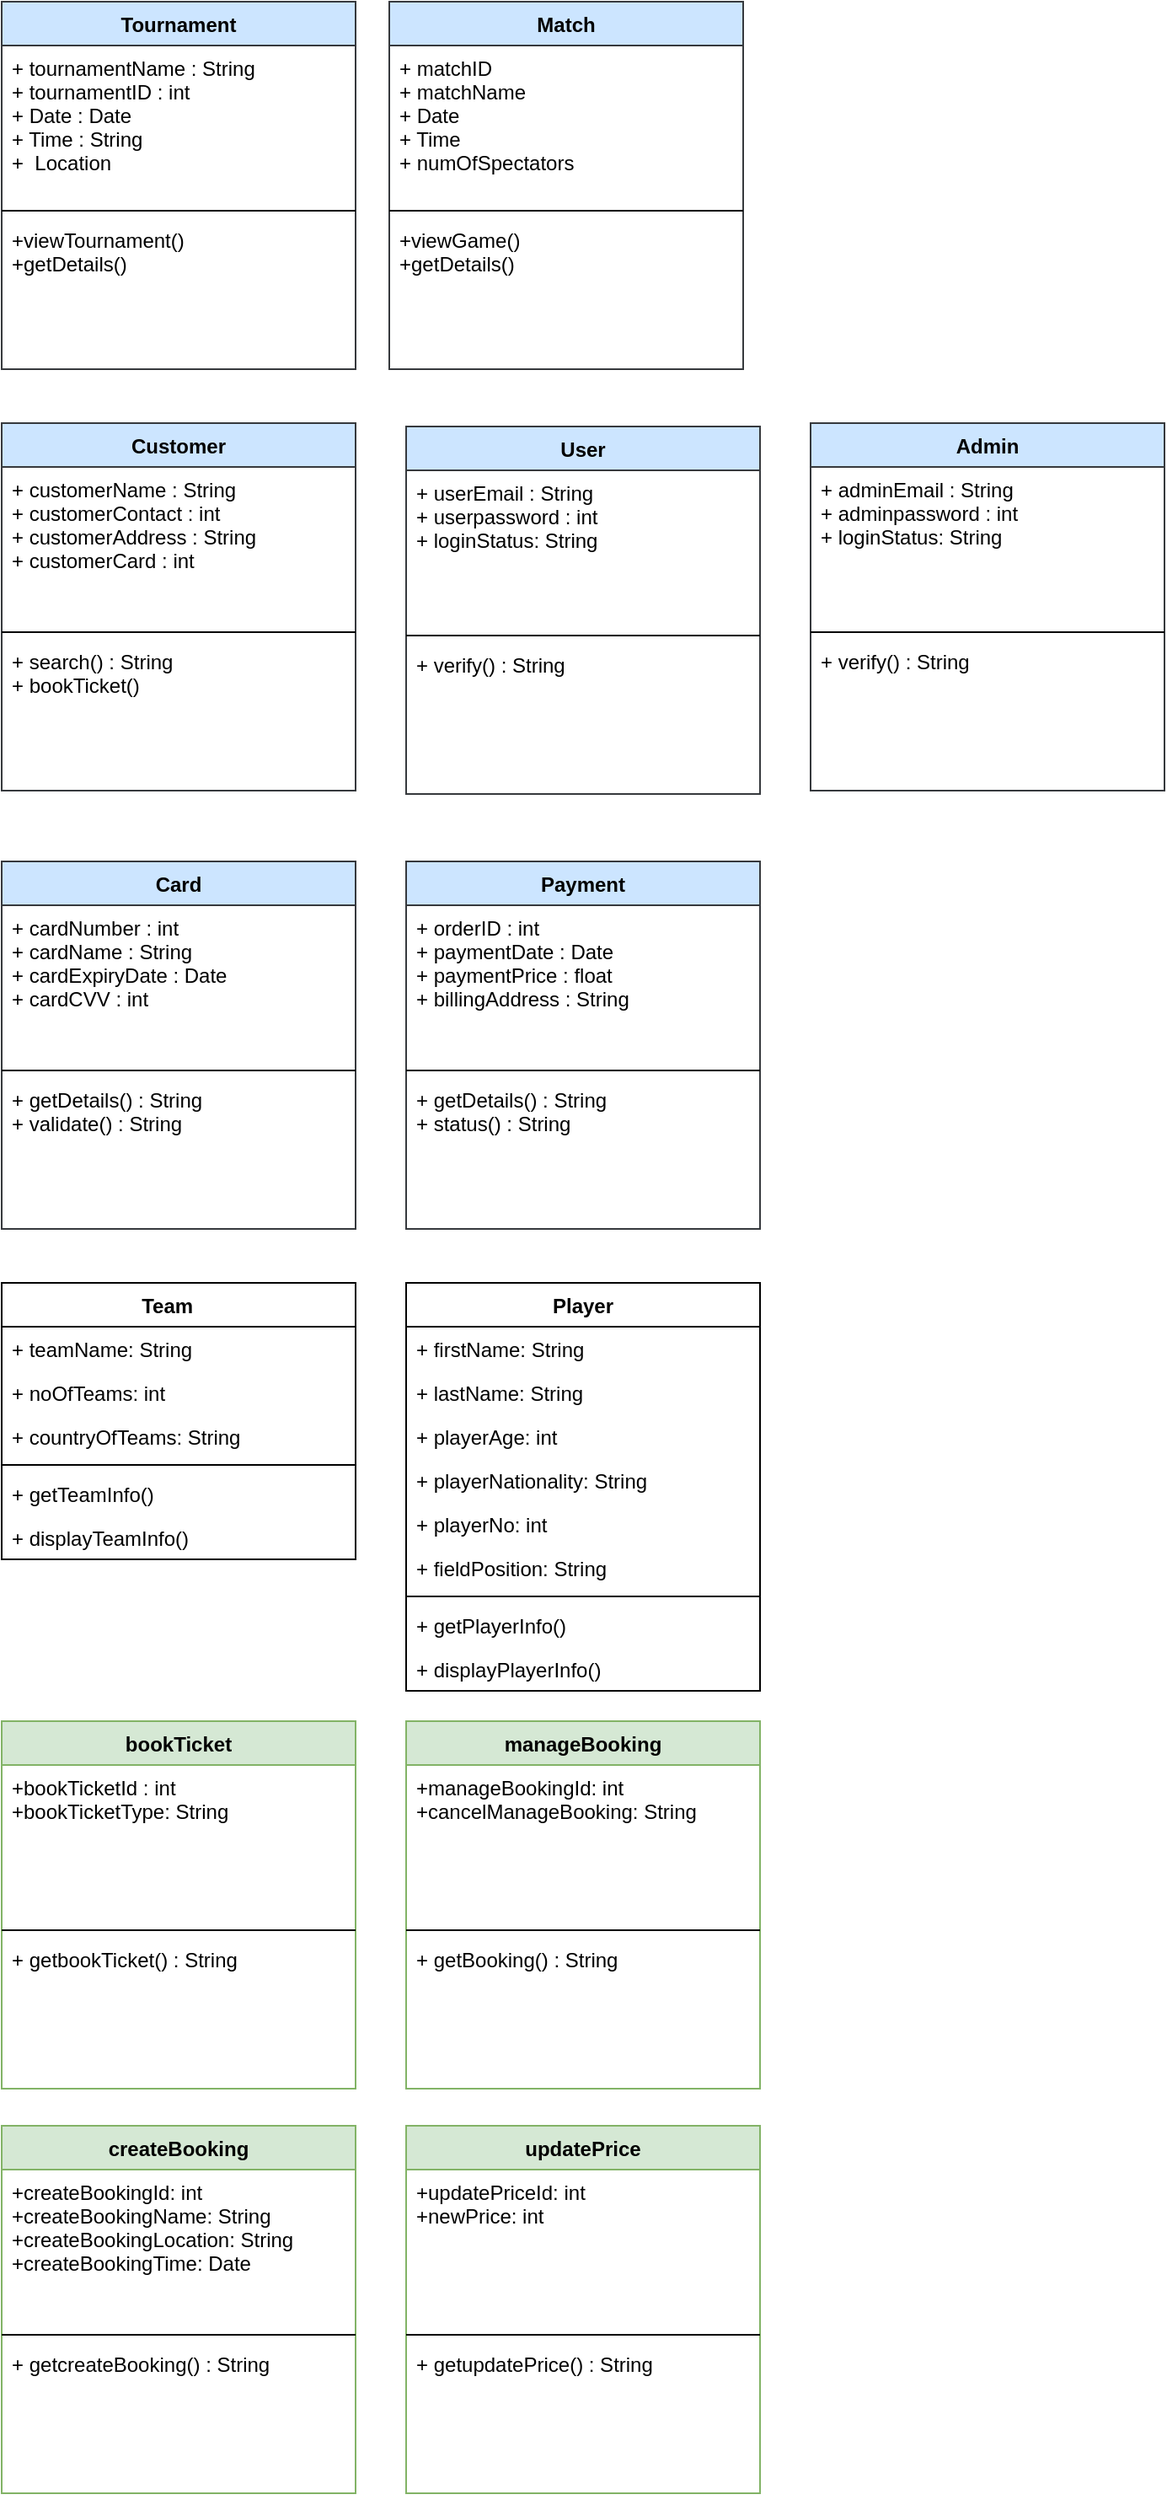 <mxfile version="16.5.1" type="device"><diagram id="3vQWCCMsdnznFAsSoAzz" name="Page-1"><mxGraphModel dx="1138" dy="692" grid="1" gridSize="10" guides="1" tooltips="1" connect="1" arrows="1" fold="1" page="1" pageScale="1" pageWidth="850" pageHeight="1100" math="0" shadow="0"><root><mxCell id="0"/><mxCell id="1" parent="0"/><mxCell id="2He61HrRKC17P1RRRX-F-1" value="Tournament" style="swimlane;fontStyle=1;align=center;verticalAlign=top;childLayout=stackLayout;horizontal=1;startSize=26;horizontalStack=0;resizeParent=1;resizeParentMax=0;resizeLast=0;collapsible=1;marginBottom=0;fillColor=#cce5ff;strokeColor=#36393d;" parent="1" vertex="1"><mxGeometry x="80" y="80" width="210" height="218" as="geometry"><mxRectangle x="80" y="80" width="90" height="26" as="alternateBounds"/></mxGeometry></mxCell><mxCell id="2He61HrRKC17P1RRRX-F-2" value="+ tournamentName : String&#10;+ tournamentID : int &#10;+ Date : Date&#10;+ Time : String&#10;+  Location" style="text;strokeColor=none;fillColor=none;align=left;verticalAlign=top;spacingLeft=4;spacingRight=4;overflow=hidden;rotatable=0;points=[[0,0.5],[1,0.5]];portConstraint=eastwest;" parent="2He61HrRKC17P1RRRX-F-1" vertex="1"><mxGeometry y="26" width="210" height="94" as="geometry"/></mxCell><mxCell id="2He61HrRKC17P1RRRX-F-3" value="" style="line;strokeWidth=1;fillColor=none;align=left;verticalAlign=middle;spacingTop=-1;spacingLeft=3;spacingRight=3;rotatable=0;labelPosition=right;points=[];portConstraint=eastwest;" parent="2He61HrRKC17P1RRRX-F-1" vertex="1"><mxGeometry y="120" width="210" height="8" as="geometry"/></mxCell><mxCell id="2He61HrRKC17P1RRRX-F-4" value="+viewTournament()&#10;+getDetails()" style="text;strokeColor=none;fillColor=none;align=left;verticalAlign=top;spacingLeft=4;spacingRight=4;overflow=hidden;rotatable=0;points=[[0,0.5],[1,0.5]];portConstraint=eastwest;" parent="2He61HrRKC17P1RRRX-F-1" vertex="1"><mxGeometry y="128" width="210" height="90" as="geometry"/></mxCell><mxCell id="2He61HrRKC17P1RRRX-F-8" value="Payment" style="swimlane;fontStyle=1;align=center;verticalAlign=top;childLayout=stackLayout;horizontal=1;startSize=26;horizontalStack=0;resizeParent=1;resizeParentMax=0;resizeLast=0;collapsible=1;marginBottom=0;fillColor=#cce5ff;strokeColor=#36393d;" parent="1" vertex="1"><mxGeometry x="320" y="590" width="210" height="218" as="geometry"><mxRectangle x="80" y="80" width="90" height="26" as="alternateBounds"/></mxGeometry></mxCell><mxCell id="2He61HrRKC17P1RRRX-F-9" value="+ orderID : int&#10;+ paymentDate : Date&#10;+ paymentPrice : float&#10;+ billingAddress : String" style="text;strokeColor=none;fillColor=none;align=left;verticalAlign=top;spacingLeft=4;spacingRight=4;overflow=hidden;rotatable=0;points=[[0,0.5],[1,0.5]];portConstraint=eastwest;" parent="2He61HrRKC17P1RRRX-F-8" vertex="1"><mxGeometry y="26" width="210" height="94" as="geometry"/></mxCell><mxCell id="2He61HrRKC17P1RRRX-F-10" value="" style="line;strokeWidth=1;fillColor=none;align=left;verticalAlign=middle;spacingTop=-1;spacingLeft=3;spacingRight=3;rotatable=0;labelPosition=right;points=[];portConstraint=eastwest;" parent="2He61HrRKC17P1RRRX-F-8" vertex="1"><mxGeometry y="120" width="210" height="8" as="geometry"/></mxCell><mxCell id="2He61HrRKC17P1RRRX-F-11" value="+ getDetails() : String&#10;+ status() : String" style="text;strokeColor=none;fillColor=none;align=left;verticalAlign=top;spacingLeft=4;spacingRight=4;overflow=hidden;rotatable=0;points=[[0,0.5],[1,0.5]];portConstraint=eastwest;" parent="2He61HrRKC17P1RRRX-F-8" vertex="1"><mxGeometry y="128" width="210" height="90" as="geometry"/></mxCell><mxCell id="2He61HrRKC17P1RRRX-F-12" value="Card" style="swimlane;fontStyle=1;align=center;verticalAlign=top;childLayout=stackLayout;horizontal=1;startSize=26;horizontalStack=0;resizeParent=1;resizeParentMax=0;resizeLast=0;collapsible=1;marginBottom=0;fillColor=#cce5ff;strokeColor=#36393d;" parent="1" vertex="1"><mxGeometry x="80" y="590" width="210" height="218" as="geometry"><mxRectangle x="80" y="80" width="90" height="26" as="alternateBounds"/></mxGeometry></mxCell><mxCell id="2He61HrRKC17P1RRRX-F-13" value="+ cardNumber : int&#10;+ cardName : String&#10;+ cardExpiryDate : Date&#10;+ cardCVV : int" style="text;strokeColor=none;fillColor=none;align=left;verticalAlign=top;spacingLeft=4;spacingRight=4;overflow=hidden;rotatable=0;points=[[0,0.5],[1,0.5]];portConstraint=eastwest;" parent="2He61HrRKC17P1RRRX-F-12" vertex="1"><mxGeometry y="26" width="210" height="94" as="geometry"/></mxCell><mxCell id="2He61HrRKC17P1RRRX-F-14" value="" style="line;strokeWidth=1;fillColor=none;align=left;verticalAlign=middle;spacingTop=-1;spacingLeft=3;spacingRight=3;rotatable=0;labelPosition=right;points=[];portConstraint=eastwest;" parent="2He61HrRKC17P1RRRX-F-12" vertex="1"><mxGeometry y="120" width="210" height="8" as="geometry"/></mxCell><mxCell id="2He61HrRKC17P1RRRX-F-15" value="+ getDetails() : String&#10;+ validate() : String" style="text;strokeColor=none;fillColor=none;align=left;verticalAlign=top;spacingLeft=4;spacingRight=4;overflow=hidden;rotatable=0;points=[[0,0.5],[1,0.5]];portConstraint=eastwest;" parent="2He61HrRKC17P1RRRX-F-12" vertex="1"><mxGeometry y="128" width="210" height="90" as="geometry"/></mxCell><mxCell id="2He61HrRKC17P1RRRX-F-16" value="Customer" style="swimlane;fontStyle=1;align=center;verticalAlign=top;childLayout=stackLayout;horizontal=1;startSize=26;horizontalStack=0;resizeParent=1;resizeParentMax=0;resizeLast=0;collapsible=1;marginBottom=0;fillColor=#cce5ff;strokeColor=#36393d;" parent="1" vertex="1"><mxGeometry x="80" y="330" width="210" height="218" as="geometry"><mxRectangle x="80" y="80" width="90" height="26" as="alternateBounds"/></mxGeometry></mxCell><mxCell id="2He61HrRKC17P1RRRX-F-17" value="+ customerName : String&#10;+ customerContact : int &#10;+ customerAddress : String&#10;+ customerCard : int" style="text;strokeColor=none;fillColor=none;align=left;verticalAlign=top;spacingLeft=4;spacingRight=4;overflow=hidden;rotatable=0;points=[[0,0.5],[1,0.5]];portConstraint=eastwest;" parent="2He61HrRKC17P1RRRX-F-16" vertex="1"><mxGeometry y="26" width="210" height="94" as="geometry"/></mxCell><mxCell id="2He61HrRKC17P1RRRX-F-18" value="" style="line;strokeWidth=1;fillColor=none;align=left;verticalAlign=middle;spacingTop=-1;spacingLeft=3;spacingRight=3;rotatable=0;labelPosition=right;points=[];portConstraint=eastwest;" parent="2He61HrRKC17P1RRRX-F-16" vertex="1"><mxGeometry y="120" width="210" height="8" as="geometry"/></mxCell><mxCell id="2He61HrRKC17P1RRRX-F-19" value="+ search() : String&#10;+ bookTicket()" style="text;strokeColor=none;fillColor=none;align=left;verticalAlign=top;spacingLeft=4;spacingRight=4;overflow=hidden;rotatable=0;points=[[0,0.5],[1,0.5]];portConstraint=eastwest;" parent="2He61HrRKC17P1RRRX-F-16" vertex="1"><mxGeometry y="128" width="210" height="90" as="geometry"/></mxCell><mxCell id="2He61HrRKC17P1RRRX-F-20" value="User" style="swimlane;fontStyle=1;align=center;verticalAlign=top;childLayout=stackLayout;horizontal=1;startSize=26;horizontalStack=0;resizeParent=1;resizeParentMax=0;resizeLast=0;collapsible=1;marginBottom=0;fillColor=#cce5ff;strokeColor=#36393d;" parent="1" vertex="1"><mxGeometry x="320" y="332" width="210" height="218" as="geometry"><mxRectangle x="80" y="80" width="90" height="26" as="alternateBounds"/></mxGeometry></mxCell><mxCell id="2He61HrRKC17P1RRRX-F-21" value="+ userEmail : String&#10;+ userpassword : int &#10;+ loginStatus: String&#10;" style="text;strokeColor=none;fillColor=none;align=left;verticalAlign=top;spacingLeft=4;spacingRight=4;overflow=hidden;rotatable=0;points=[[0,0.5],[1,0.5]];portConstraint=eastwest;" parent="2He61HrRKC17P1RRRX-F-20" vertex="1"><mxGeometry y="26" width="210" height="94" as="geometry"/></mxCell><mxCell id="2He61HrRKC17P1RRRX-F-22" value="" style="line;strokeWidth=1;fillColor=none;align=left;verticalAlign=middle;spacingTop=-1;spacingLeft=3;spacingRight=3;rotatable=0;labelPosition=right;points=[];portConstraint=eastwest;" parent="2He61HrRKC17P1RRRX-F-20" vertex="1"><mxGeometry y="120" width="210" height="8" as="geometry"/></mxCell><mxCell id="2He61HrRKC17P1RRRX-F-23" value="+ verify() : String&#10;" style="text;strokeColor=none;fillColor=none;align=left;verticalAlign=top;spacingLeft=4;spacingRight=4;overflow=hidden;rotatable=0;points=[[0,0.5],[1,0.5]];portConstraint=eastwest;" parent="2He61HrRKC17P1RRRX-F-20" vertex="1"><mxGeometry y="128" width="210" height="90" as="geometry"/></mxCell><mxCell id="2He61HrRKC17P1RRRX-F-24" value="Admin" style="swimlane;fontStyle=1;align=center;verticalAlign=top;childLayout=stackLayout;horizontal=1;startSize=26;horizontalStack=0;resizeParent=1;resizeParentMax=0;resizeLast=0;collapsible=1;marginBottom=0;fillColor=#cce5ff;strokeColor=#36393d;" parent="1" vertex="1"><mxGeometry x="560" y="330" width="210" height="218" as="geometry"><mxRectangle x="80" y="80" width="90" height="26" as="alternateBounds"/></mxGeometry></mxCell><mxCell id="2He61HrRKC17P1RRRX-F-25" value="+ adminEmail : String&#10;+ adminpassword : int &#10;+ loginStatus: String&#10;" style="text;strokeColor=none;fillColor=none;align=left;verticalAlign=top;spacingLeft=4;spacingRight=4;overflow=hidden;rotatable=0;points=[[0,0.5],[1,0.5]];portConstraint=eastwest;" parent="2He61HrRKC17P1RRRX-F-24" vertex="1"><mxGeometry y="26" width="210" height="94" as="geometry"/></mxCell><mxCell id="2He61HrRKC17P1RRRX-F-26" value="" style="line;strokeWidth=1;fillColor=none;align=left;verticalAlign=middle;spacingTop=-1;spacingLeft=3;spacingRight=3;rotatable=0;labelPosition=right;points=[];portConstraint=eastwest;" parent="2He61HrRKC17P1RRRX-F-24" vertex="1"><mxGeometry y="120" width="210" height="8" as="geometry"/></mxCell><mxCell id="2He61HrRKC17P1RRRX-F-27" value="+ verify() : String &#10;" style="text;strokeColor=none;fillColor=none;align=left;verticalAlign=top;spacingLeft=4;spacingRight=4;overflow=hidden;rotatable=0;points=[[0,0.5],[1,0.5]];portConstraint=eastwest;" parent="2He61HrRKC17P1RRRX-F-24" vertex="1"><mxGeometry y="128" width="210" height="90" as="geometry"/></mxCell><mxCell id="BkMYq1b999UjwdwLUqjT-1" value="Match" style="swimlane;fontStyle=1;align=center;verticalAlign=top;childLayout=stackLayout;horizontal=1;startSize=26;horizontalStack=0;resizeParent=1;resizeParentMax=0;resizeLast=0;collapsible=1;marginBottom=0;fillColor=#cce5ff;strokeColor=#36393d;" parent="1" vertex="1"><mxGeometry x="310" y="80" width="210" height="218" as="geometry"><mxRectangle x="80" y="80" width="90" height="26" as="alternateBounds"/></mxGeometry></mxCell><mxCell id="BkMYq1b999UjwdwLUqjT-2" value="+ matchID&#10;+ matchName&#10;+ Date&#10;+ Time&#10;+ numOfSpectators" style="text;strokeColor=none;fillColor=none;align=left;verticalAlign=top;spacingLeft=4;spacingRight=4;overflow=hidden;rotatable=0;points=[[0,0.5],[1,0.5]];portConstraint=eastwest;" parent="BkMYq1b999UjwdwLUqjT-1" vertex="1"><mxGeometry y="26" width="210" height="94" as="geometry"/></mxCell><mxCell id="BkMYq1b999UjwdwLUqjT-3" value="" style="line;strokeWidth=1;fillColor=none;align=left;verticalAlign=middle;spacingTop=-1;spacingLeft=3;spacingRight=3;rotatable=0;labelPosition=right;points=[];portConstraint=eastwest;" parent="BkMYq1b999UjwdwLUqjT-1" vertex="1"><mxGeometry y="120" width="210" height="8" as="geometry"/></mxCell><mxCell id="BkMYq1b999UjwdwLUqjT-4" value="+viewGame()&#10;+getDetails()" style="text;strokeColor=none;fillColor=none;align=left;verticalAlign=top;spacingLeft=4;spacingRight=4;overflow=hidden;rotatable=0;points=[[0,0.5],[1,0.5]];portConstraint=eastwest;" parent="BkMYq1b999UjwdwLUqjT-1" vertex="1"><mxGeometry y="128" width="210" height="90" as="geometry"/></mxCell><mxCell id="DRUSvfGEoB0nMEpfRxhF-1" value="Team    " style="swimlane;fontStyle=1;align=center;verticalAlign=top;childLayout=stackLayout;horizontal=1;startSize=26;horizontalStack=0;resizeParent=1;resizeParentMax=0;resizeLast=0;collapsible=1;marginBottom=0;" parent="1" vertex="1"><mxGeometry x="80" y="840" width="210" height="164" as="geometry"/></mxCell><mxCell id="DRUSvfGEoB0nMEpfRxhF-2" value="+ teamName: String" style="text;strokeColor=none;fillColor=none;align=left;verticalAlign=top;spacingLeft=4;spacingRight=4;overflow=hidden;rotatable=0;points=[[0,0.5],[1,0.5]];portConstraint=eastwest;" parent="DRUSvfGEoB0nMEpfRxhF-1" vertex="1"><mxGeometry y="26" width="210" height="26" as="geometry"/></mxCell><mxCell id="DRUSvfGEoB0nMEpfRxhF-3" value="+ noOfTeams: int" style="text;strokeColor=none;fillColor=none;align=left;verticalAlign=top;spacingLeft=4;spacingRight=4;overflow=hidden;rotatable=0;points=[[0,0.5],[1,0.5]];portConstraint=eastwest;" parent="DRUSvfGEoB0nMEpfRxhF-1" vertex="1"><mxGeometry y="52" width="210" height="26" as="geometry"/></mxCell><mxCell id="DRUSvfGEoB0nMEpfRxhF-4" value="+ countryOfTeams: String" style="text;strokeColor=none;fillColor=none;align=left;verticalAlign=top;spacingLeft=4;spacingRight=4;overflow=hidden;rotatable=0;points=[[0,0.5],[1,0.5]];portConstraint=eastwest;" parent="DRUSvfGEoB0nMEpfRxhF-1" vertex="1"><mxGeometry y="78" width="210" height="26" as="geometry"/></mxCell><mxCell id="DRUSvfGEoB0nMEpfRxhF-5" value="" style="line;strokeWidth=1;fillColor=none;align=left;verticalAlign=middle;spacingTop=-1;spacingLeft=3;spacingRight=3;rotatable=0;labelPosition=right;points=[];portConstraint=eastwest;" parent="DRUSvfGEoB0nMEpfRxhF-1" vertex="1"><mxGeometry y="104" width="210" height="8" as="geometry"/></mxCell><mxCell id="DRUSvfGEoB0nMEpfRxhF-6" value="+ getTeamInfo()" style="text;strokeColor=none;fillColor=none;align=left;verticalAlign=top;spacingLeft=4;spacingRight=4;overflow=hidden;rotatable=0;points=[[0,0.5],[1,0.5]];portConstraint=eastwest;" parent="DRUSvfGEoB0nMEpfRxhF-1" vertex="1"><mxGeometry y="112" width="210" height="26" as="geometry"/></mxCell><mxCell id="DRUSvfGEoB0nMEpfRxhF-7" value="+ displayTeamInfo()" style="text;strokeColor=none;fillColor=none;align=left;verticalAlign=top;spacingLeft=4;spacingRight=4;overflow=hidden;rotatable=0;points=[[0,0.5],[1,0.5]];portConstraint=eastwest;" parent="DRUSvfGEoB0nMEpfRxhF-1" vertex="1"><mxGeometry y="138" width="210" height="26" as="geometry"/></mxCell><mxCell id="DRUSvfGEoB0nMEpfRxhF-8" value="Player" style="swimlane;fontStyle=1;align=center;verticalAlign=top;childLayout=stackLayout;horizontal=1;startSize=26;horizontalStack=0;resizeParent=1;resizeParentMax=0;resizeLast=0;collapsible=1;marginBottom=0;" parent="1" vertex="1"><mxGeometry x="320" y="840" width="210" height="242" as="geometry"/></mxCell><mxCell id="DRUSvfGEoB0nMEpfRxhF-9" value="+ firstName: String" style="text;strokeColor=none;fillColor=none;align=left;verticalAlign=top;spacingLeft=4;spacingRight=4;overflow=hidden;rotatable=0;points=[[0,0.5],[1,0.5]];portConstraint=eastwest;" parent="DRUSvfGEoB0nMEpfRxhF-8" vertex="1"><mxGeometry y="26" width="210" height="26" as="geometry"/></mxCell><mxCell id="DRUSvfGEoB0nMEpfRxhF-10" value="+ lastName: String" style="text;strokeColor=none;fillColor=none;align=left;verticalAlign=top;spacingLeft=4;spacingRight=4;overflow=hidden;rotatable=0;points=[[0,0.5],[1,0.5]];portConstraint=eastwest;" parent="DRUSvfGEoB0nMEpfRxhF-8" vertex="1"><mxGeometry y="52" width="210" height="26" as="geometry"/></mxCell><mxCell id="DRUSvfGEoB0nMEpfRxhF-11" value="+ playerAge: int" style="text;strokeColor=none;fillColor=none;align=left;verticalAlign=top;spacingLeft=4;spacingRight=4;overflow=hidden;rotatable=0;points=[[0,0.5],[1,0.5]];portConstraint=eastwest;" parent="DRUSvfGEoB0nMEpfRxhF-8" vertex="1"><mxGeometry y="78" width="210" height="26" as="geometry"/></mxCell><mxCell id="DRUSvfGEoB0nMEpfRxhF-12" value="+ playerNationality: String" style="text;strokeColor=none;fillColor=none;align=left;verticalAlign=top;spacingLeft=4;spacingRight=4;overflow=hidden;rotatable=0;points=[[0,0.5],[1,0.5]];portConstraint=eastwest;" parent="DRUSvfGEoB0nMEpfRxhF-8" vertex="1"><mxGeometry y="104" width="210" height="26" as="geometry"/></mxCell><mxCell id="DRUSvfGEoB0nMEpfRxhF-13" value="+ playerNo: int" style="text;strokeColor=none;fillColor=none;align=left;verticalAlign=top;spacingLeft=4;spacingRight=4;overflow=hidden;rotatable=0;points=[[0,0.5],[1,0.5]];portConstraint=eastwest;" parent="DRUSvfGEoB0nMEpfRxhF-8" vertex="1"><mxGeometry y="130" width="210" height="26" as="geometry"/></mxCell><mxCell id="DRUSvfGEoB0nMEpfRxhF-14" value="+ fieldPosition: String" style="text;strokeColor=none;fillColor=none;align=left;verticalAlign=top;spacingLeft=4;spacingRight=4;overflow=hidden;rotatable=0;points=[[0,0.5],[1,0.5]];portConstraint=eastwest;" parent="DRUSvfGEoB0nMEpfRxhF-8" vertex="1"><mxGeometry y="156" width="210" height="26" as="geometry"/></mxCell><mxCell id="DRUSvfGEoB0nMEpfRxhF-15" value="" style="line;strokeWidth=1;fillColor=none;align=left;verticalAlign=middle;spacingTop=-1;spacingLeft=3;spacingRight=3;rotatable=0;labelPosition=right;points=[];portConstraint=eastwest;" parent="DRUSvfGEoB0nMEpfRxhF-8" vertex="1"><mxGeometry y="182" width="210" height="8" as="geometry"/></mxCell><mxCell id="DRUSvfGEoB0nMEpfRxhF-16" value="+ getPlayerInfo()" style="text;strokeColor=none;fillColor=none;align=left;verticalAlign=top;spacingLeft=4;spacingRight=4;overflow=hidden;rotatable=0;points=[[0,0.5],[1,0.5]];portConstraint=eastwest;" parent="DRUSvfGEoB0nMEpfRxhF-8" vertex="1"><mxGeometry y="190" width="210" height="26" as="geometry"/></mxCell><mxCell id="DRUSvfGEoB0nMEpfRxhF-17" value="+ displayPlayerInfo()" style="text;strokeColor=none;fillColor=none;align=left;verticalAlign=top;spacingLeft=4;spacingRight=4;overflow=hidden;rotatable=0;points=[[0,0.5],[1,0.5]];portConstraint=eastwest;" parent="DRUSvfGEoB0nMEpfRxhF-8" vertex="1"><mxGeometry y="216" width="210" height="26" as="geometry"/></mxCell><mxCell id="DYztdvusBkygnYB6IpJt-1" value="manageBooking" style="swimlane;fontStyle=1;align=center;verticalAlign=top;childLayout=stackLayout;horizontal=1;startSize=26;horizontalStack=0;resizeParent=1;resizeParentMax=0;resizeLast=0;collapsible=1;marginBottom=0;fillColor=#d5e8d4;strokeColor=#82b366;" vertex="1" parent="1"><mxGeometry x="320" y="1100" width="210" height="218" as="geometry"><mxRectangle x="80" y="80" width="90" height="26" as="alternateBounds"/></mxGeometry></mxCell><mxCell id="DYztdvusBkygnYB6IpJt-2" value="+manageBookingId: int&#10;+cancelManageBooking: String&#10;" style="text;strokeColor=none;fillColor=none;align=left;verticalAlign=top;spacingLeft=4;spacingRight=4;overflow=hidden;rotatable=0;points=[[0,0.5],[1,0.5]];portConstraint=eastwest;" vertex="1" parent="DYztdvusBkygnYB6IpJt-1"><mxGeometry y="26" width="210" height="94" as="geometry"/></mxCell><mxCell id="DYztdvusBkygnYB6IpJt-3" value="" style="line;strokeWidth=1;fillColor=none;align=left;verticalAlign=middle;spacingTop=-1;spacingLeft=3;spacingRight=3;rotatable=0;labelPosition=right;points=[];portConstraint=eastwest;" vertex="1" parent="DYztdvusBkygnYB6IpJt-1"><mxGeometry y="120" width="210" height="8" as="geometry"/></mxCell><mxCell id="DYztdvusBkygnYB6IpJt-4" value="+ getBooking() : String" style="text;strokeColor=none;fillColor=none;align=left;verticalAlign=top;spacingLeft=4;spacingRight=4;overflow=hidden;rotatable=0;points=[[0,0.5],[1,0.5]];portConstraint=eastwest;fontColor=#000000;" vertex="1" parent="DYztdvusBkygnYB6IpJt-1"><mxGeometry y="128" width="210" height="90" as="geometry"/></mxCell><mxCell id="DYztdvusBkygnYB6IpJt-5" value="bookTicket" style="swimlane;fontStyle=1;align=center;verticalAlign=top;childLayout=stackLayout;horizontal=1;startSize=26;horizontalStack=0;resizeParent=1;resizeParentMax=0;resizeLast=0;collapsible=1;marginBottom=0;fillColor=#d5e8d4;strokeColor=#82b366;" vertex="1" parent="1"><mxGeometry x="80" y="1100" width="210" height="218" as="geometry"><mxRectangle x="80" y="80" width="90" height="26" as="alternateBounds"/></mxGeometry></mxCell><mxCell id="DYztdvusBkygnYB6IpJt-6" value="+bookTicketId : int&#10;+bookTicketType: String&#10;" style="text;strokeColor=none;fillColor=none;align=left;verticalAlign=top;spacingLeft=4;spacingRight=4;overflow=hidden;rotatable=0;points=[[0,0.5],[1,0.5]];portConstraint=eastwest;" vertex="1" parent="DYztdvusBkygnYB6IpJt-5"><mxGeometry y="26" width="210" height="94" as="geometry"/></mxCell><mxCell id="DYztdvusBkygnYB6IpJt-7" value="" style="line;strokeWidth=1;fillColor=none;align=left;verticalAlign=middle;spacingTop=-1;spacingLeft=3;spacingRight=3;rotatable=0;labelPosition=right;points=[];portConstraint=eastwest;" vertex="1" parent="DYztdvusBkygnYB6IpJt-5"><mxGeometry y="120" width="210" height="8" as="geometry"/></mxCell><mxCell id="DYztdvusBkygnYB6IpJt-8" value="+ getbookTicket() : String&#10;" style="text;strokeColor=none;fillColor=none;align=left;verticalAlign=top;spacingLeft=4;spacingRight=4;overflow=hidden;rotatable=0;points=[[0,0.5],[1,0.5]];portConstraint=eastwest;fontColor=#000000;" vertex="1" parent="DYztdvusBkygnYB6IpJt-5"><mxGeometry y="128" width="210" height="90" as="geometry"/></mxCell><mxCell id="DYztdvusBkygnYB6IpJt-9" value="updatePrice" style="swimlane;fontStyle=1;align=center;verticalAlign=top;childLayout=stackLayout;horizontal=1;startSize=26;horizontalStack=0;resizeParent=1;resizeParentMax=0;resizeLast=0;collapsible=1;marginBottom=0;fillColor=#d5e8d4;strokeColor=#82b366;" vertex="1" parent="1"><mxGeometry x="320" y="1340" width="210" height="218" as="geometry"><mxRectangle x="80" y="80" width="90" height="26" as="alternateBounds"/></mxGeometry></mxCell><mxCell id="DYztdvusBkygnYB6IpJt-10" value="+updatePriceId: int &#10;+newPrice: int&#10;&#10;" style="text;strokeColor=none;fillColor=none;align=left;verticalAlign=top;spacingLeft=4;spacingRight=4;overflow=hidden;rotatable=0;points=[[0,0.5],[1,0.5]];portConstraint=eastwest;" vertex="1" parent="DYztdvusBkygnYB6IpJt-9"><mxGeometry y="26" width="210" height="94" as="geometry"/></mxCell><mxCell id="DYztdvusBkygnYB6IpJt-11" value="" style="line;strokeWidth=1;fillColor=none;align=left;verticalAlign=middle;spacingTop=-1;spacingLeft=3;spacingRight=3;rotatable=0;labelPosition=right;points=[];portConstraint=eastwest;" vertex="1" parent="DYztdvusBkygnYB6IpJt-9"><mxGeometry y="120" width="210" height="8" as="geometry"/></mxCell><mxCell id="DYztdvusBkygnYB6IpJt-12" value="+ getupdatePrice() : String" style="text;strokeColor=none;fillColor=none;align=left;verticalAlign=top;spacingLeft=4;spacingRight=4;overflow=hidden;rotatable=0;points=[[0,0.5],[1,0.5]];portConstraint=eastwest;fontColor=#000000;" vertex="1" parent="DYztdvusBkygnYB6IpJt-9"><mxGeometry y="128" width="210" height="90" as="geometry"/></mxCell><mxCell id="DYztdvusBkygnYB6IpJt-13" value="createBooking" style="swimlane;fontStyle=1;align=center;verticalAlign=top;childLayout=stackLayout;horizontal=1;startSize=26;horizontalStack=0;resizeParent=1;resizeParentMax=0;resizeLast=0;collapsible=1;marginBottom=0;fillColor=#d5e8d4;strokeColor=#82b366;" vertex="1" parent="1"><mxGeometry x="80" y="1340" width="210" height="218" as="geometry"><mxRectangle x="80" y="80" width="90" height="26" as="alternateBounds"/></mxGeometry></mxCell><mxCell id="DYztdvusBkygnYB6IpJt-14" value="+createBookingId: int &#10;+createBookingName: String&#10;+createBookingLocation: String&#10;+createBookingTime: Date" style="text;strokeColor=none;fillColor=none;align=left;verticalAlign=top;spacingLeft=4;spacingRight=4;overflow=hidden;rotatable=0;points=[[0,0.5],[1,0.5]];portConstraint=eastwest;" vertex="1" parent="DYztdvusBkygnYB6IpJt-13"><mxGeometry y="26" width="210" height="94" as="geometry"/></mxCell><mxCell id="DYztdvusBkygnYB6IpJt-15" value="" style="line;strokeWidth=1;fillColor=none;align=left;verticalAlign=middle;spacingTop=-1;spacingLeft=3;spacingRight=3;rotatable=0;labelPosition=right;points=[];portConstraint=eastwest;" vertex="1" parent="DYztdvusBkygnYB6IpJt-13"><mxGeometry y="120" width="210" height="8" as="geometry"/></mxCell><mxCell id="DYztdvusBkygnYB6IpJt-16" value="+ getcreateBooking() : String&#10;" style="text;strokeColor=none;fillColor=none;align=left;verticalAlign=top;spacingLeft=4;spacingRight=4;overflow=hidden;rotatable=0;points=[[0,0.5],[1,0.5]];portConstraint=eastwest;fontColor=#000000;" vertex="1" parent="DYztdvusBkygnYB6IpJt-13"><mxGeometry y="128" width="210" height="90" as="geometry"/></mxCell></root></mxGraphModel></diagram></mxfile>